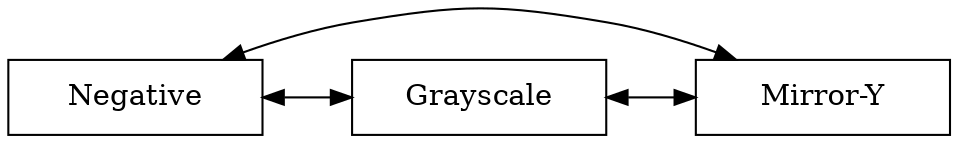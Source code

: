digraph Circular{
    node[shape=box, width = 1.7];
    graph[nodesep=0.6];
    edge[dir=both]
    Filtro0[label = "Negative"];
    Filtro0->Filtro1;
    Filtro1[label = "Grayscale"];
    Filtro1->Filtro2;
    Filtro2[label = "Mirror-Y"];
    Filtro2->Filtro0
    {rank=same; Filtro0; Filtro1; Filtro2; };
}